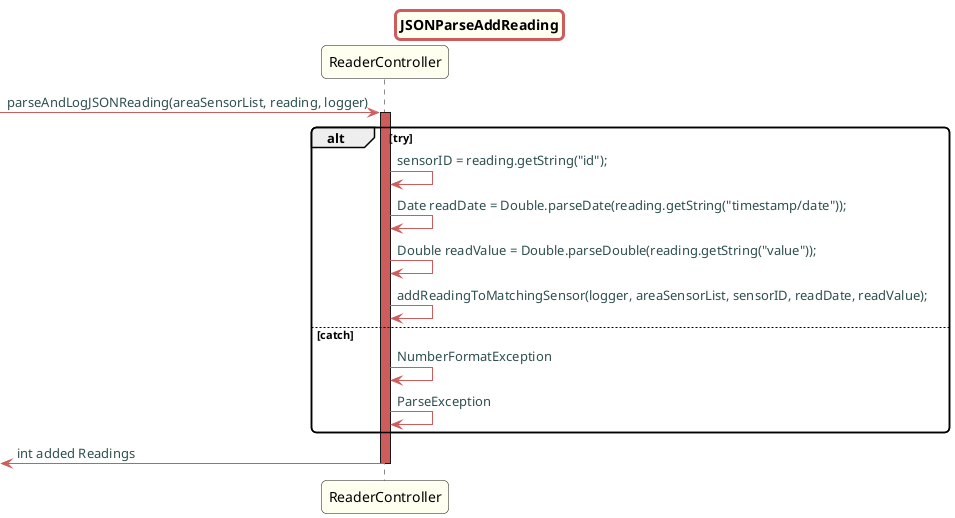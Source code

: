 @startuml

skinparam titleBorderRoundCorner 10
skinparam titleBorderThickness 3
skinparam titleBorderColor indianred
skinparam titleBackgroundColor ivory
skinparam FontName quicksand

skinparam actor {
 	BorderColor indianred
 	}

 skinparam sequence {
 	LifeLineBackgroundColor indianred
 	ParticipantBackgroundColor ivory
 }

 skinparam roundcorner 10

 skinparam component {
   arrowThickness 1
   ArrowFontName Verdana
   ArrowColor indianred
   ArrowFontColor darkslategrey
 }


title JSONParseAddReading
-> ReaderController: parseAndLogJSONReading(areaSensorList, reading, logger)
activate ReaderController

alt try

ReaderController -> ReaderController: sensorID = reading.getString("id");
ReaderController -> ReaderController: Date readDate = Double.parseDate(reading.getString("timestamp/date"));
ReaderController -> ReaderController: Double readValue = Double.parseDouble(reading.getString("value"));
ReaderController -> ReaderController: addReadingToMatchingSensor(logger, areaSensorList, sensorID, readDate, readValue);
else catch
ReaderController -> ReaderController: NumberFormatException
ReaderController -> ReaderController: ParseException
end
<- ReaderController: int added Readings
deactivate ReaderController

@enduml